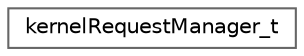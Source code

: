 digraph "Graphical Class Hierarchy"
{
 // LATEX_PDF_SIZE
  bgcolor="transparent";
  edge [fontname=Helvetica,fontsize=10,labelfontname=Helvetica,labelfontsize=10];
  node [fontname=Helvetica,fontsize=10,shape=box,height=0.2,width=0.4];
  rankdir="LR";
  Node0 [id="Node000000",label="kernelRequestManager_t",height=0.2,width=0.4,color="grey40", fillcolor="white", style="filled",URL="$classkernelRequestManager__t.html",tooltip=" "];
}
